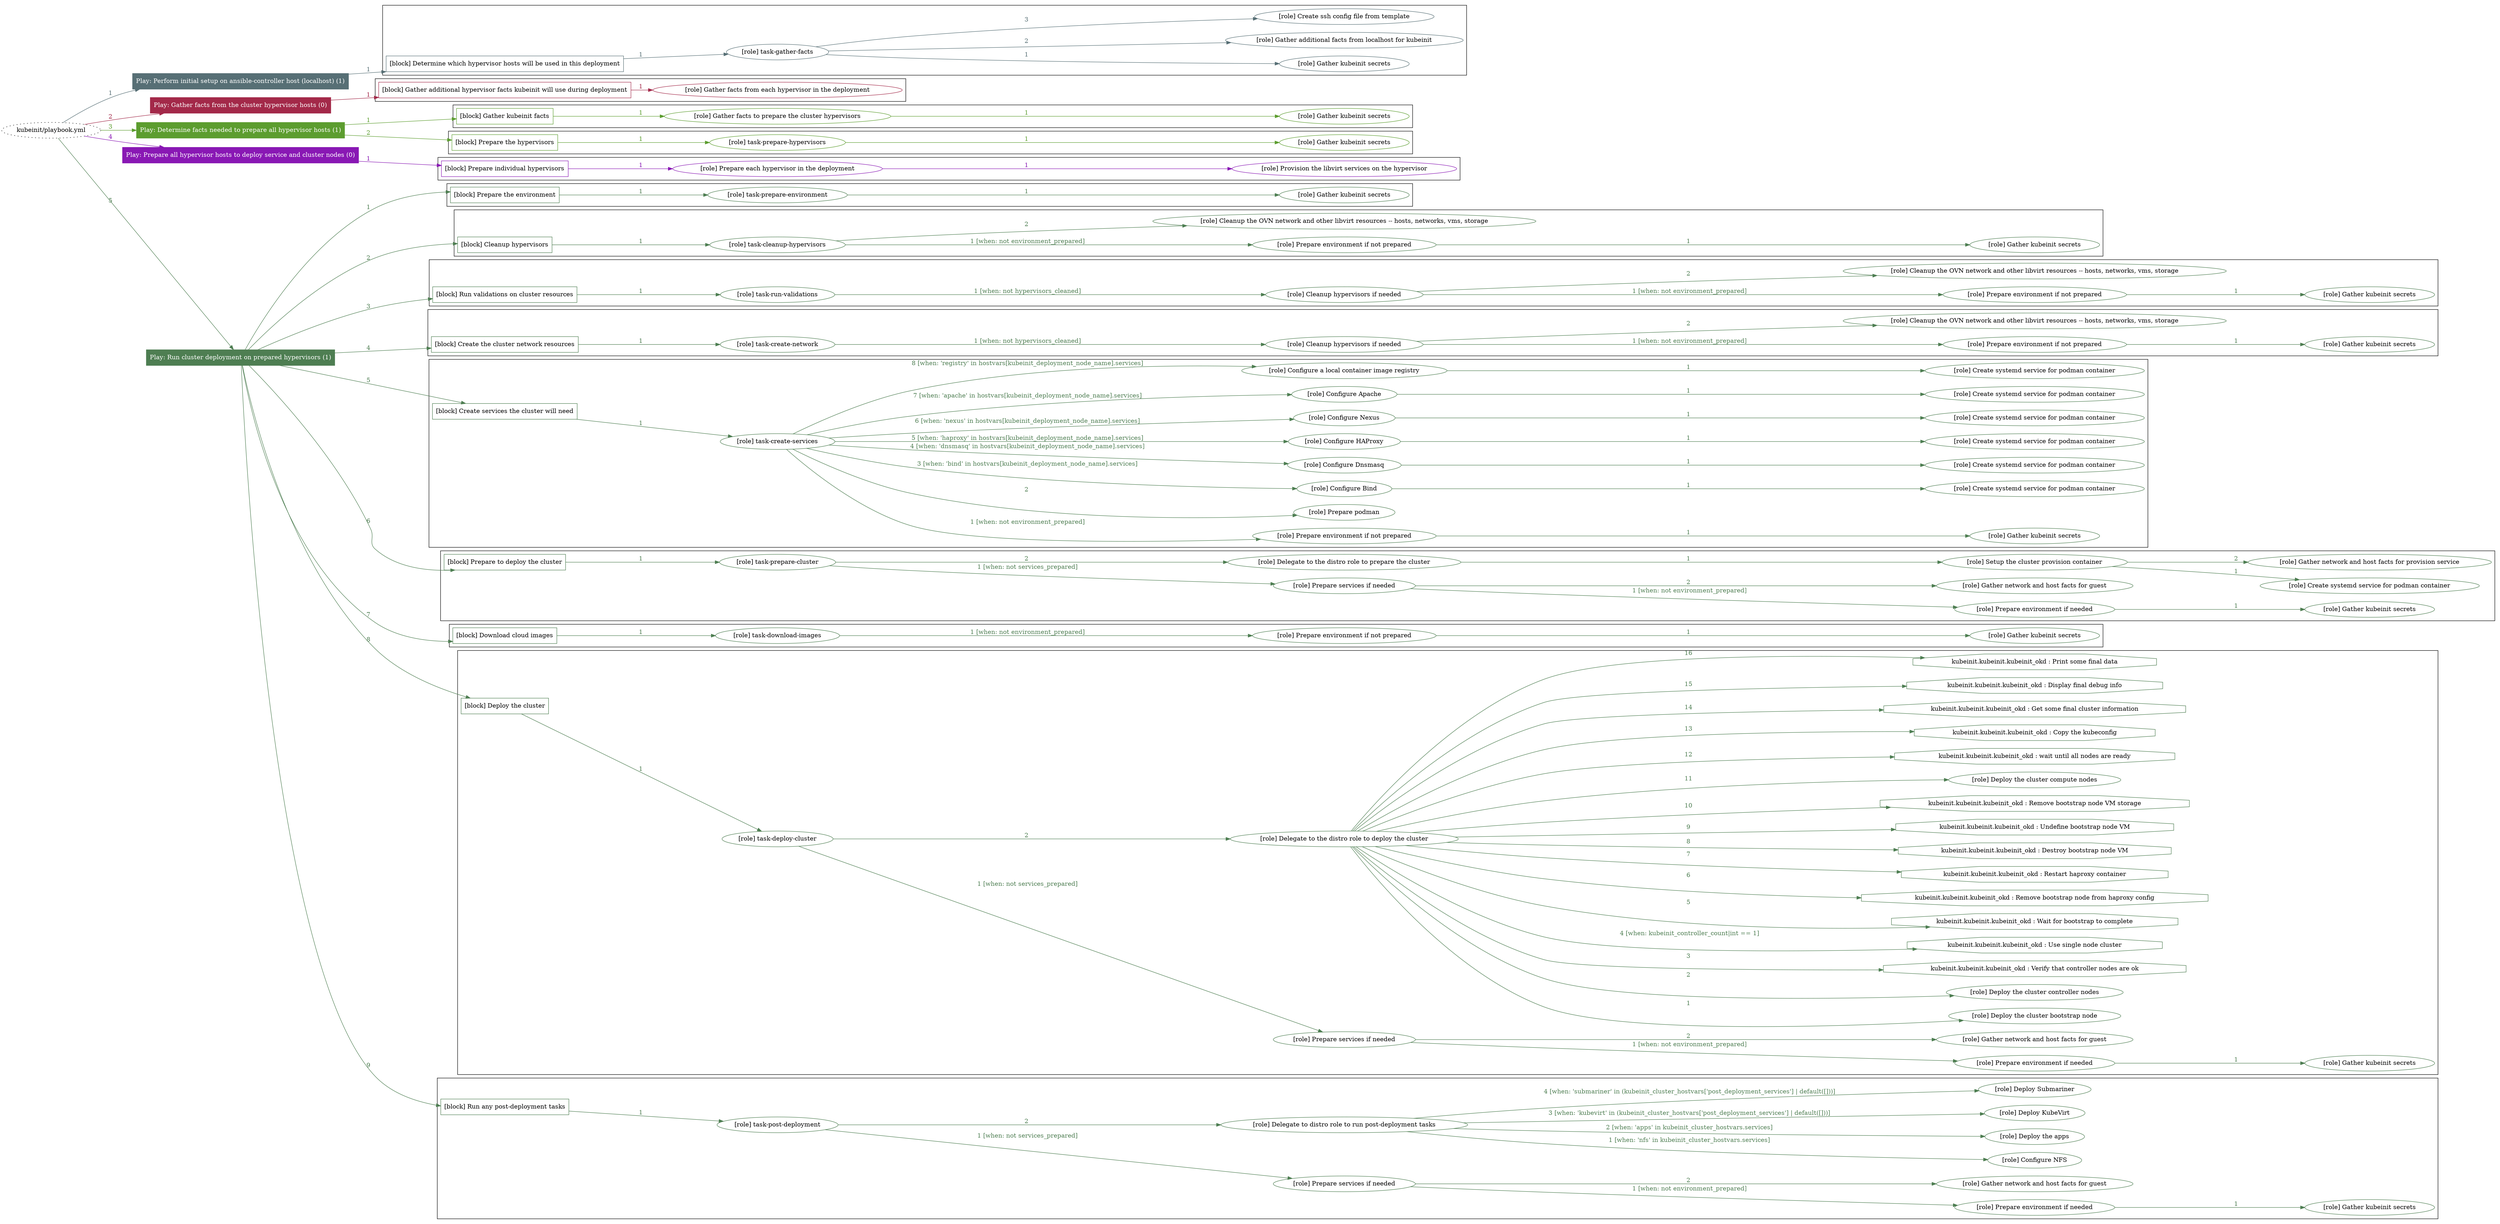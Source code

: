 digraph {
	graph [concentrate=true ordering=in rankdir=LR ratio=fill]
	edge [esep=5 sep=10]
	"kubeinit/playbook.yml" [URL="/home/runner/work/kubeinit/kubeinit/kubeinit/playbook.yml" id=playbook_fcc9c0c5 style=dotted]
	"kubeinit/playbook.yml" -> play_9c5ed7bf [label="1 " color="#576f75" fontcolor="#576f75" id=edge_8a07fcc6 labeltooltip="1 " tooltip="1 "]
	subgraph "Play: Perform initial setup on ansible-controller host (localhost) (1)" {
		play_9c5ed7bf [label="Play: Perform initial setup on ansible-controller host (localhost) (1)" URL="/home/runner/work/kubeinit/kubeinit/kubeinit/playbook.yml" color="#576f75" fontcolor="#ffffff" id=play_9c5ed7bf shape=box style=filled tooltip=localhost]
		play_9c5ed7bf -> block_2deb169d [label=1 color="#576f75" fontcolor="#576f75" id=edge_ed0d2982 labeltooltip=1 tooltip=1]
		subgraph cluster_block_2deb169d {
			block_2deb169d [label="[block] Determine which hypervisor hosts will be used in this deployment" URL="/home/runner/work/kubeinit/kubeinit/kubeinit/playbook.yml" color="#576f75" id=block_2deb169d labeltooltip="Determine which hypervisor hosts will be used in this deployment" shape=box tooltip="Determine which hypervisor hosts will be used in this deployment"]
			block_2deb169d -> role_d2ee5cfc [label="1 " color="#576f75" fontcolor="#576f75" id=edge_f55105b5 labeltooltip="1 " tooltip="1 "]
			subgraph "task-gather-facts" {
				role_d2ee5cfc [label="[role] task-gather-facts" URL="/home/runner/work/kubeinit/kubeinit/kubeinit/playbook.yml" color="#576f75" id=role_d2ee5cfc tooltip="task-gather-facts"]
				role_d2ee5cfc -> role_dd7669f9 [label="1 " color="#576f75" fontcolor="#576f75" id=edge_f7bdaece labeltooltip="1 " tooltip="1 "]
				subgraph "Gather kubeinit secrets" {
					role_dd7669f9 [label="[role] Gather kubeinit secrets" URL="/home/runner/.ansible/collections/ansible_collections/kubeinit/kubeinit/roles/kubeinit_prepare/tasks/build_hypervisors_group.yml" color="#576f75" id=role_dd7669f9 tooltip="Gather kubeinit secrets"]
				}
				role_d2ee5cfc -> role_51bda80c [label="2 " color="#576f75" fontcolor="#576f75" id=edge_b67ad889 labeltooltip="2 " tooltip="2 "]
				subgraph "Gather additional facts from localhost for kubeinit" {
					role_51bda80c [label="[role] Gather additional facts from localhost for kubeinit" URL="/home/runner/.ansible/collections/ansible_collections/kubeinit/kubeinit/roles/kubeinit_prepare/tasks/build_hypervisors_group.yml" color="#576f75" id=role_51bda80c tooltip="Gather additional facts from localhost for kubeinit"]
				}
				role_d2ee5cfc -> role_26a76ad6 [label="3 " color="#576f75" fontcolor="#576f75" id=edge_529a2d0c labeltooltip="3 " tooltip="3 "]
				subgraph "Create ssh config file from template" {
					role_26a76ad6 [label="[role] Create ssh config file from template" URL="/home/runner/.ansible/collections/ansible_collections/kubeinit/kubeinit/roles/kubeinit_prepare/tasks/build_hypervisors_group.yml" color="#576f75" id=role_26a76ad6 tooltip="Create ssh config file from template"]
				}
			}
		}
	}
	"kubeinit/playbook.yml" -> play_eb693534 [label="2 " color="#a32949" fontcolor="#a32949" id=edge_fe6fd94f labeltooltip="2 " tooltip="2 "]
	subgraph "Play: Gather facts from the cluster hypervisor hosts (0)" {
		play_eb693534 [label="Play: Gather facts from the cluster hypervisor hosts (0)" URL="/home/runner/work/kubeinit/kubeinit/kubeinit/playbook.yml" color="#a32949" fontcolor="#ffffff" id=play_eb693534 shape=box style=filled tooltip="Play: Gather facts from the cluster hypervisor hosts (0)"]
		play_eb693534 -> block_22955603 [label=1 color="#a32949" fontcolor="#a32949" id=edge_059607b8 labeltooltip=1 tooltip=1]
		subgraph cluster_block_22955603 {
			block_22955603 [label="[block] Gather additional hypervisor facts kubeinit will use during deployment" URL="/home/runner/work/kubeinit/kubeinit/kubeinit/playbook.yml" color="#a32949" id=block_22955603 labeltooltip="Gather additional hypervisor facts kubeinit will use during deployment" shape=box tooltip="Gather additional hypervisor facts kubeinit will use during deployment"]
			block_22955603 -> role_0933d35e [label="1 " color="#a32949" fontcolor="#a32949" id=edge_0fdab330 labeltooltip="1 " tooltip="1 "]
			subgraph "Gather facts from each hypervisor in the deployment" {
				role_0933d35e [label="[role] Gather facts from each hypervisor in the deployment" URL="/home/runner/work/kubeinit/kubeinit/kubeinit/playbook.yml" color="#a32949" id=role_0933d35e tooltip="Gather facts from each hypervisor in the deployment"]
			}
		}
	}
	"kubeinit/playbook.yml" -> play_5fa3669a [label="3 " color="#5c9d2f" fontcolor="#5c9d2f" id=edge_8b0a8787 labeltooltip="3 " tooltip="3 "]
	subgraph "Play: Determine facts needed to prepare all hypervisor hosts (1)" {
		play_5fa3669a [label="Play: Determine facts needed to prepare all hypervisor hosts (1)" URL="/home/runner/work/kubeinit/kubeinit/kubeinit/playbook.yml" color="#5c9d2f" fontcolor="#ffffff" id=play_5fa3669a shape=box style=filled tooltip=localhost]
		play_5fa3669a -> block_b050a68b [label=1 color="#5c9d2f" fontcolor="#5c9d2f" id=edge_5eac8fd9 labeltooltip=1 tooltip=1]
		subgraph cluster_block_b050a68b {
			block_b050a68b [label="[block] Gather kubeinit facts" URL="/home/runner/work/kubeinit/kubeinit/kubeinit/playbook.yml" color="#5c9d2f" id=block_b050a68b labeltooltip="Gather kubeinit facts" shape=box tooltip="Gather kubeinit facts"]
			block_b050a68b -> role_5b74bd19 [label="1 " color="#5c9d2f" fontcolor="#5c9d2f" id=edge_193bdd61 labeltooltip="1 " tooltip="1 "]
			subgraph "Gather facts to prepare the cluster hypervisors" {
				role_5b74bd19 [label="[role] Gather facts to prepare the cluster hypervisors" URL="/home/runner/work/kubeinit/kubeinit/kubeinit/playbook.yml" color="#5c9d2f" id=role_5b74bd19 tooltip="Gather facts to prepare the cluster hypervisors"]
				role_5b74bd19 -> role_665c3ec5 [label="1 " color="#5c9d2f" fontcolor="#5c9d2f" id=edge_d15d8868 labeltooltip="1 " tooltip="1 "]
				subgraph "Gather kubeinit secrets" {
					role_665c3ec5 [label="[role] Gather kubeinit secrets" URL="/home/runner/.ansible/collections/ansible_collections/kubeinit/kubeinit/roles/kubeinit_prepare/tasks/gather_kubeinit_facts.yml" color="#5c9d2f" id=role_665c3ec5 tooltip="Gather kubeinit secrets"]
				}
			}
		}
		play_5fa3669a -> block_5bec41a6 [label=2 color="#5c9d2f" fontcolor="#5c9d2f" id=edge_cb43530a labeltooltip=2 tooltip=2]
		subgraph cluster_block_5bec41a6 {
			block_5bec41a6 [label="[block] Prepare the hypervisors" URL="/home/runner/work/kubeinit/kubeinit/kubeinit/playbook.yml" color="#5c9d2f" id=block_5bec41a6 labeltooltip="Prepare the hypervisors" shape=box tooltip="Prepare the hypervisors"]
			block_5bec41a6 -> role_f995c223 [label="1 " color="#5c9d2f" fontcolor="#5c9d2f" id=edge_36416649 labeltooltip="1 " tooltip="1 "]
			subgraph "task-prepare-hypervisors" {
				role_f995c223 [label="[role] task-prepare-hypervisors" URL="/home/runner/work/kubeinit/kubeinit/kubeinit/playbook.yml" color="#5c9d2f" id=role_f995c223 tooltip="task-prepare-hypervisors"]
				role_f995c223 -> role_0573629f [label="1 " color="#5c9d2f" fontcolor="#5c9d2f" id=edge_ad737b46 labeltooltip="1 " tooltip="1 "]
				subgraph "Gather kubeinit secrets" {
					role_0573629f [label="[role] Gather kubeinit secrets" URL="/home/runner/.ansible/collections/ansible_collections/kubeinit/kubeinit/roles/kubeinit_prepare/tasks/gather_kubeinit_facts.yml" color="#5c9d2f" id=role_0573629f tooltip="Gather kubeinit secrets"]
				}
			}
		}
	}
	"kubeinit/playbook.yml" -> play_dab29ee3 [label="4 " color="#8918b4" fontcolor="#8918b4" id=edge_0299588d labeltooltip="4 " tooltip="4 "]
	subgraph "Play: Prepare all hypervisor hosts to deploy service and cluster nodes (0)" {
		play_dab29ee3 [label="Play: Prepare all hypervisor hosts to deploy service and cluster nodes (0)" URL="/home/runner/work/kubeinit/kubeinit/kubeinit/playbook.yml" color="#8918b4" fontcolor="#ffffff" id=play_dab29ee3 shape=box style=filled tooltip="Play: Prepare all hypervisor hosts to deploy service and cluster nodes (0)"]
		play_dab29ee3 -> block_03dd59f0 [label=1 color="#8918b4" fontcolor="#8918b4" id=edge_7bee82c8 labeltooltip=1 tooltip=1]
		subgraph cluster_block_03dd59f0 {
			block_03dd59f0 [label="[block] Prepare individual hypervisors" URL="/home/runner/work/kubeinit/kubeinit/kubeinit/playbook.yml" color="#8918b4" id=block_03dd59f0 labeltooltip="Prepare individual hypervisors" shape=box tooltip="Prepare individual hypervisors"]
			block_03dd59f0 -> role_2ba48ebd [label="1 " color="#8918b4" fontcolor="#8918b4" id=edge_c51a1428 labeltooltip="1 " tooltip="1 "]
			subgraph "Prepare each hypervisor in the deployment" {
				role_2ba48ebd [label="[role] Prepare each hypervisor in the deployment" URL="/home/runner/work/kubeinit/kubeinit/kubeinit/playbook.yml" color="#8918b4" id=role_2ba48ebd tooltip="Prepare each hypervisor in the deployment"]
				role_2ba48ebd -> role_6a7df1ec [label="1 " color="#8918b4" fontcolor="#8918b4" id=edge_889ef291 labeltooltip="1 " tooltip="1 "]
				subgraph "Provision the libvirt services on the hypervisor" {
					role_6a7df1ec [label="[role] Provision the libvirt services on the hypervisor" URL="/home/runner/.ansible/collections/ansible_collections/kubeinit/kubeinit/roles/kubeinit_prepare/tasks/prepare_hypervisor.yml" color="#8918b4" id=role_6a7df1ec tooltip="Provision the libvirt services on the hypervisor"]
				}
			}
		}
	}
	"kubeinit/playbook.yml" -> play_2c51dd2b [label="5 " color="#4e7e52" fontcolor="#4e7e52" id=edge_b8568e2a labeltooltip="5 " tooltip="5 "]
	subgraph "Play: Run cluster deployment on prepared hypervisors (1)" {
		play_2c51dd2b [label="Play: Run cluster deployment on prepared hypervisors (1)" URL="/home/runner/work/kubeinit/kubeinit/kubeinit/playbook.yml" color="#4e7e52" fontcolor="#ffffff" id=play_2c51dd2b shape=box style=filled tooltip=localhost]
		play_2c51dd2b -> block_3064a5b6 [label=1 color="#4e7e52" fontcolor="#4e7e52" id=edge_ca009c42 labeltooltip=1 tooltip=1]
		subgraph cluster_block_3064a5b6 {
			block_3064a5b6 [label="[block] Prepare the environment" URL="/home/runner/work/kubeinit/kubeinit/kubeinit/playbook.yml" color="#4e7e52" id=block_3064a5b6 labeltooltip="Prepare the environment" shape=box tooltip="Prepare the environment"]
			block_3064a5b6 -> role_959bfc21 [label="1 " color="#4e7e52" fontcolor="#4e7e52" id=edge_d4682207 labeltooltip="1 " tooltip="1 "]
			subgraph "task-prepare-environment" {
				role_959bfc21 [label="[role] task-prepare-environment" URL="/home/runner/work/kubeinit/kubeinit/kubeinit/playbook.yml" color="#4e7e52" id=role_959bfc21 tooltip="task-prepare-environment"]
				role_959bfc21 -> role_e87df748 [label="1 " color="#4e7e52" fontcolor="#4e7e52" id=edge_04be34e9 labeltooltip="1 " tooltip="1 "]
				subgraph "Gather kubeinit secrets" {
					role_e87df748 [label="[role] Gather kubeinit secrets" URL="/home/runner/.ansible/collections/ansible_collections/kubeinit/kubeinit/roles/kubeinit_prepare/tasks/gather_kubeinit_facts.yml" color="#4e7e52" id=role_e87df748 tooltip="Gather kubeinit secrets"]
				}
			}
		}
		play_2c51dd2b -> block_54b4e59e [label=2 color="#4e7e52" fontcolor="#4e7e52" id=edge_7df683a5 labeltooltip=2 tooltip=2]
		subgraph cluster_block_54b4e59e {
			block_54b4e59e [label="[block] Cleanup hypervisors" URL="/home/runner/work/kubeinit/kubeinit/kubeinit/playbook.yml" color="#4e7e52" id=block_54b4e59e labeltooltip="Cleanup hypervisors" shape=box tooltip="Cleanup hypervisors"]
			block_54b4e59e -> role_2bbd7723 [label="1 " color="#4e7e52" fontcolor="#4e7e52" id=edge_b1da8b8c labeltooltip="1 " tooltip="1 "]
			subgraph "task-cleanup-hypervisors" {
				role_2bbd7723 [label="[role] task-cleanup-hypervisors" URL="/home/runner/work/kubeinit/kubeinit/kubeinit/playbook.yml" color="#4e7e52" id=role_2bbd7723 tooltip="task-cleanup-hypervisors"]
				role_2bbd7723 -> role_c0df9533 [label="1 [when: not environment_prepared]" color="#4e7e52" fontcolor="#4e7e52" id=edge_f684c7d8 labeltooltip="1 [when: not environment_prepared]" tooltip="1 [when: not environment_prepared]"]
				subgraph "Prepare environment if not prepared" {
					role_c0df9533 [label="[role] Prepare environment if not prepared" URL="/home/runner/.ansible/collections/ansible_collections/kubeinit/kubeinit/roles/kubeinit_prepare/tasks/cleanup_hypervisors.yml" color="#4e7e52" id=role_c0df9533 tooltip="Prepare environment if not prepared"]
					role_c0df9533 -> role_b13b222f [label="1 " color="#4e7e52" fontcolor="#4e7e52" id=edge_514bd0cd labeltooltip="1 " tooltip="1 "]
					subgraph "Gather kubeinit secrets" {
						role_b13b222f [label="[role] Gather kubeinit secrets" URL="/home/runner/.ansible/collections/ansible_collections/kubeinit/kubeinit/roles/kubeinit_prepare/tasks/gather_kubeinit_facts.yml" color="#4e7e52" id=role_b13b222f tooltip="Gather kubeinit secrets"]
					}
				}
				role_2bbd7723 -> role_11d29a6a [label="2 " color="#4e7e52" fontcolor="#4e7e52" id=edge_06446994 labeltooltip="2 " tooltip="2 "]
				subgraph "Cleanup the OVN network and other libvirt resources -- hosts, networks, vms, storage" {
					role_11d29a6a [label="[role] Cleanup the OVN network and other libvirt resources -- hosts, networks, vms, storage" URL="/home/runner/.ansible/collections/ansible_collections/kubeinit/kubeinit/roles/kubeinit_prepare/tasks/cleanup_hypervisors.yml" color="#4e7e52" id=role_11d29a6a tooltip="Cleanup the OVN network and other libvirt resources -- hosts, networks, vms, storage"]
				}
			}
		}
		play_2c51dd2b -> block_6d6d952d [label=3 color="#4e7e52" fontcolor="#4e7e52" id=edge_c7a362ff labeltooltip=3 tooltip=3]
		subgraph cluster_block_6d6d952d {
			block_6d6d952d [label="[block] Run validations on cluster resources" URL="/home/runner/work/kubeinit/kubeinit/kubeinit/playbook.yml" color="#4e7e52" id=block_6d6d952d labeltooltip="Run validations on cluster resources" shape=box tooltip="Run validations on cluster resources"]
			block_6d6d952d -> role_aa768e3f [label="1 " color="#4e7e52" fontcolor="#4e7e52" id=edge_331de08e labeltooltip="1 " tooltip="1 "]
			subgraph "task-run-validations" {
				role_aa768e3f [label="[role] task-run-validations" URL="/home/runner/work/kubeinit/kubeinit/kubeinit/playbook.yml" color="#4e7e52" id=role_aa768e3f tooltip="task-run-validations"]
				role_aa768e3f -> role_e41d406c [label="1 [when: not hypervisors_cleaned]" color="#4e7e52" fontcolor="#4e7e52" id=edge_0a28b708 labeltooltip="1 [when: not hypervisors_cleaned]" tooltip="1 [when: not hypervisors_cleaned]"]
				subgraph "Cleanup hypervisors if needed" {
					role_e41d406c [label="[role] Cleanup hypervisors if needed" URL="/home/runner/.ansible/collections/ansible_collections/kubeinit/kubeinit/roles/kubeinit_validations/tasks/main.yml" color="#4e7e52" id=role_e41d406c tooltip="Cleanup hypervisors if needed"]
					role_e41d406c -> role_95c3bf0b [label="1 [when: not environment_prepared]" color="#4e7e52" fontcolor="#4e7e52" id=edge_c268a0de labeltooltip="1 [when: not environment_prepared]" tooltip="1 [when: not environment_prepared]"]
					subgraph "Prepare environment if not prepared" {
						role_95c3bf0b [label="[role] Prepare environment if not prepared" URL="/home/runner/.ansible/collections/ansible_collections/kubeinit/kubeinit/roles/kubeinit_prepare/tasks/cleanup_hypervisors.yml" color="#4e7e52" id=role_95c3bf0b tooltip="Prepare environment if not prepared"]
						role_95c3bf0b -> role_dd9ed5a5 [label="1 " color="#4e7e52" fontcolor="#4e7e52" id=edge_9c510e92 labeltooltip="1 " tooltip="1 "]
						subgraph "Gather kubeinit secrets" {
							role_dd9ed5a5 [label="[role] Gather kubeinit secrets" URL="/home/runner/.ansible/collections/ansible_collections/kubeinit/kubeinit/roles/kubeinit_prepare/tasks/gather_kubeinit_facts.yml" color="#4e7e52" id=role_dd9ed5a5 tooltip="Gather kubeinit secrets"]
						}
					}
					role_e41d406c -> role_abb709b7 [label="2 " color="#4e7e52" fontcolor="#4e7e52" id=edge_6227be3a labeltooltip="2 " tooltip="2 "]
					subgraph "Cleanup the OVN network and other libvirt resources -- hosts, networks, vms, storage" {
						role_abb709b7 [label="[role] Cleanup the OVN network and other libvirt resources -- hosts, networks, vms, storage" URL="/home/runner/.ansible/collections/ansible_collections/kubeinit/kubeinit/roles/kubeinit_prepare/tasks/cleanup_hypervisors.yml" color="#4e7e52" id=role_abb709b7 tooltip="Cleanup the OVN network and other libvirt resources -- hosts, networks, vms, storage"]
					}
				}
			}
		}
		play_2c51dd2b -> block_b385c559 [label=4 color="#4e7e52" fontcolor="#4e7e52" id=edge_bfaeb22c labeltooltip=4 tooltip=4]
		subgraph cluster_block_b385c559 {
			block_b385c559 [label="[block] Create the cluster network resources" URL="/home/runner/work/kubeinit/kubeinit/kubeinit/playbook.yml" color="#4e7e52" id=block_b385c559 labeltooltip="Create the cluster network resources" shape=box tooltip="Create the cluster network resources"]
			block_b385c559 -> role_8c74c70d [label="1 " color="#4e7e52" fontcolor="#4e7e52" id=edge_3be6922e labeltooltip="1 " tooltip="1 "]
			subgraph "task-create-network" {
				role_8c74c70d [label="[role] task-create-network" URL="/home/runner/work/kubeinit/kubeinit/kubeinit/playbook.yml" color="#4e7e52" id=role_8c74c70d tooltip="task-create-network"]
				role_8c74c70d -> role_2d044fde [label="1 [when: not hypervisors_cleaned]" color="#4e7e52" fontcolor="#4e7e52" id=edge_5f8bf1e3 labeltooltip="1 [when: not hypervisors_cleaned]" tooltip="1 [when: not hypervisors_cleaned]"]
				subgraph "Cleanup hypervisors if needed" {
					role_2d044fde [label="[role] Cleanup hypervisors if needed" URL="/home/runner/.ansible/collections/ansible_collections/kubeinit/kubeinit/roles/kubeinit_libvirt/tasks/create_network.yml" color="#4e7e52" id=role_2d044fde tooltip="Cleanup hypervisors if needed"]
					role_2d044fde -> role_92f59b91 [label="1 [when: not environment_prepared]" color="#4e7e52" fontcolor="#4e7e52" id=edge_4f36034e labeltooltip="1 [when: not environment_prepared]" tooltip="1 [when: not environment_prepared]"]
					subgraph "Prepare environment if not prepared" {
						role_92f59b91 [label="[role] Prepare environment if not prepared" URL="/home/runner/.ansible/collections/ansible_collections/kubeinit/kubeinit/roles/kubeinit_prepare/tasks/cleanup_hypervisors.yml" color="#4e7e52" id=role_92f59b91 tooltip="Prepare environment if not prepared"]
						role_92f59b91 -> role_8be544f1 [label="1 " color="#4e7e52" fontcolor="#4e7e52" id=edge_c56a177a labeltooltip="1 " tooltip="1 "]
						subgraph "Gather kubeinit secrets" {
							role_8be544f1 [label="[role] Gather kubeinit secrets" URL="/home/runner/.ansible/collections/ansible_collections/kubeinit/kubeinit/roles/kubeinit_prepare/tasks/gather_kubeinit_facts.yml" color="#4e7e52" id=role_8be544f1 tooltip="Gather kubeinit secrets"]
						}
					}
					role_2d044fde -> role_4ce4e057 [label="2 " color="#4e7e52" fontcolor="#4e7e52" id=edge_6672c6a6 labeltooltip="2 " tooltip="2 "]
					subgraph "Cleanup the OVN network and other libvirt resources -- hosts, networks, vms, storage" {
						role_4ce4e057 [label="[role] Cleanup the OVN network and other libvirt resources -- hosts, networks, vms, storage" URL="/home/runner/.ansible/collections/ansible_collections/kubeinit/kubeinit/roles/kubeinit_prepare/tasks/cleanup_hypervisors.yml" color="#4e7e52" id=role_4ce4e057 tooltip="Cleanup the OVN network and other libvirt resources -- hosts, networks, vms, storage"]
					}
				}
			}
		}
		play_2c51dd2b -> block_c1580e8c [label=5 color="#4e7e52" fontcolor="#4e7e52" id=edge_0e346c26 labeltooltip=5 tooltip=5]
		subgraph cluster_block_c1580e8c {
			block_c1580e8c [label="[block] Create services the cluster will need" URL="/home/runner/work/kubeinit/kubeinit/kubeinit/playbook.yml" color="#4e7e52" id=block_c1580e8c labeltooltip="Create services the cluster will need" shape=box tooltip="Create services the cluster will need"]
			block_c1580e8c -> role_7ee097f7 [label="1 " color="#4e7e52" fontcolor="#4e7e52" id=edge_c21a8170 labeltooltip="1 " tooltip="1 "]
			subgraph "task-create-services" {
				role_7ee097f7 [label="[role] task-create-services" URL="/home/runner/work/kubeinit/kubeinit/kubeinit/playbook.yml" color="#4e7e52" id=role_7ee097f7 tooltip="task-create-services"]
				role_7ee097f7 -> role_45a889c1 [label="1 [when: not environment_prepared]" color="#4e7e52" fontcolor="#4e7e52" id=edge_c4da45a5 labeltooltip="1 [when: not environment_prepared]" tooltip="1 [when: not environment_prepared]"]
				subgraph "Prepare environment if not prepared" {
					role_45a889c1 [label="[role] Prepare environment if not prepared" URL="/home/runner/.ansible/collections/ansible_collections/kubeinit/kubeinit/roles/kubeinit_services/tasks/main.yml" color="#4e7e52" id=role_45a889c1 tooltip="Prepare environment if not prepared"]
					role_45a889c1 -> role_79d66b21 [label="1 " color="#4e7e52" fontcolor="#4e7e52" id=edge_f2bf387c labeltooltip="1 " tooltip="1 "]
					subgraph "Gather kubeinit secrets" {
						role_79d66b21 [label="[role] Gather kubeinit secrets" URL="/home/runner/.ansible/collections/ansible_collections/kubeinit/kubeinit/roles/kubeinit_prepare/tasks/gather_kubeinit_facts.yml" color="#4e7e52" id=role_79d66b21 tooltip="Gather kubeinit secrets"]
					}
				}
				role_7ee097f7 -> role_a5d4eb65 [label="2 " color="#4e7e52" fontcolor="#4e7e52" id=edge_e8a5cd64 labeltooltip="2 " tooltip="2 "]
				subgraph "Prepare podman" {
					role_a5d4eb65 [label="[role] Prepare podman" URL="/home/runner/.ansible/collections/ansible_collections/kubeinit/kubeinit/roles/kubeinit_services/tasks/00_create_service_pod.yml" color="#4e7e52" id=role_a5d4eb65 tooltip="Prepare podman"]
				}
				role_7ee097f7 -> role_64c6d796 [label="3 [when: 'bind' in hostvars[kubeinit_deployment_node_name].services]" color="#4e7e52" fontcolor="#4e7e52" id=edge_ab8cb9b9 labeltooltip="3 [when: 'bind' in hostvars[kubeinit_deployment_node_name].services]" tooltip="3 [when: 'bind' in hostvars[kubeinit_deployment_node_name].services]"]
				subgraph "Configure Bind" {
					role_64c6d796 [label="[role] Configure Bind" URL="/home/runner/.ansible/collections/ansible_collections/kubeinit/kubeinit/roles/kubeinit_services/tasks/start_services_containers.yml" color="#4e7e52" id=role_64c6d796 tooltip="Configure Bind"]
					role_64c6d796 -> role_df511a36 [label="1 " color="#4e7e52" fontcolor="#4e7e52" id=edge_30abb5df labeltooltip="1 " tooltip="1 "]
					subgraph "Create systemd service for podman container" {
						role_df511a36 [label="[role] Create systemd service for podman container" URL="/home/runner/.ansible/collections/ansible_collections/kubeinit/kubeinit/roles/kubeinit_bind/tasks/main.yml" color="#4e7e52" id=role_df511a36 tooltip="Create systemd service for podman container"]
					}
				}
				role_7ee097f7 -> role_0dbafb0c [label="4 [when: 'dnsmasq' in hostvars[kubeinit_deployment_node_name].services]" color="#4e7e52" fontcolor="#4e7e52" id=edge_0b58fe16 labeltooltip="4 [when: 'dnsmasq' in hostvars[kubeinit_deployment_node_name].services]" tooltip="4 [when: 'dnsmasq' in hostvars[kubeinit_deployment_node_name].services]"]
				subgraph "Configure Dnsmasq" {
					role_0dbafb0c [label="[role] Configure Dnsmasq" URL="/home/runner/.ansible/collections/ansible_collections/kubeinit/kubeinit/roles/kubeinit_services/tasks/start_services_containers.yml" color="#4e7e52" id=role_0dbafb0c tooltip="Configure Dnsmasq"]
					role_0dbafb0c -> role_bc78de24 [label="1 " color="#4e7e52" fontcolor="#4e7e52" id=edge_b044d278 labeltooltip="1 " tooltip="1 "]
					subgraph "Create systemd service for podman container" {
						role_bc78de24 [label="[role] Create systemd service for podman container" URL="/home/runner/.ansible/collections/ansible_collections/kubeinit/kubeinit/roles/kubeinit_dnsmasq/tasks/main.yml" color="#4e7e52" id=role_bc78de24 tooltip="Create systemd service for podman container"]
					}
				}
				role_7ee097f7 -> role_dd4a6565 [label="5 [when: 'haproxy' in hostvars[kubeinit_deployment_node_name].services]" color="#4e7e52" fontcolor="#4e7e52" id=edge_39d272b5 labeltooltip="5 [when: 'haproxy' in hostvars[kubeinit_deployment_node_name].services]" tooltip="5 [when: 'haproxy' in hostvars[kubeinit_deployment_node_name].services]"]
				subgraph "Configure HAProxy" {
					role_dd4a6565 [label="[role] Configure HAProxy" URL="/home/runner/.ansible/collections/ansible_collections/kubeinit/kubeinit/roles/kubeinit_services/tasks/start_services_containers.yml" color="#4e7e52" id=role_dd4a6565 tooltip="Configure HAProxy"]
					role_dd4a6565 -> role_32b85fe0 [label="1 " color="#4e7e52" fontcolor="#4e7e52" id=edge_7f8c3db9 labeltooltip="1 " tooltip="1 "]
					subgraph "Create systemd service for podman container" {
						role_32b85fe0 [label="[role] Create systemd service for podman container" URL="/home/runner/.ansible/collections/ansible_collections/kubeinit/kubeinit/roles/kubeinit_haproxy/tasks/main.yml" color="#4e7e52" id=role_32b85fe0 tooltip="Create systemd service for podman container"]
					}
				}
				role_7ee097f7 -> role_f704c3c8 [label="6 [when: 'nexus' in hostvars[kubeinit_deployment_node_name].services]" color="#4e7e52" fontcolor="#4e7e52" id=edge_3e115891 labeltooltip="6 [when: 'nexus' in hostvars[kubeinit_deployment_node_name].services]" tooltip="6 [when: 'nexus' in hostvars[kubeinit_deployment_node_name].services]"]
				subgraph "Configure Nexus" {
					role_f704c3c8 [label="[role] Configure Nexus" URL="/home/runner/.ansible/collections/ansible_collections/kubeinit/kubeinit/roles/kubeinit_services/tasks/start_services_containers.yml" color="#4e7e52" id=role_f704c3c8 tooltip="Configure Nexus"]
					role_f704c3c8 -> role_6fc918ee [label="1 " color="#4e7e52" fontcolor="#4e7e52" id=edge_50809c9a labeltooltip="1 " tooltip="1 "]
					subgraph "Create systemd service for podman container" {
						role_6fc918ee [label="[role] Create systemd service for podman container" URL="/home/runner/.ansible/collections/ansible_collections/kubeinit/kubeinit/roles/kubeinit_nexus/tasks/main.yml" color="#4e7e52" id=role_6fc918ee tooltip="Create systemd service for podman container"]
					}
				}
				role_7ee097f7 -> role_76ba5700 [label="7 [when: 'apache' in hostvars[kubeinit_deployment_node_name].services]" color="#4e7e52" fontcolor="#4e7e52" id=edge_d8e9c177 labeltooltip="7 [when: 'apache' in hostvars[kubeinit_deployment_node_name].services]" tooltip="7 [when: 'apache' in hostvars[kubeinit_deployment_node_name].services]"]
				subgraph "Configure Apache" {
					role_76ba5700 [label="[role] Configure Apache" URL="/home/runner/.ansible/collections/ansible_collections/kubeinit/kubeinit/roles/kubeinit_services/tasks/start_services_containers.yml" color="#4e7e52" id=role_76ba5700 tooltip="Configure Apache"]
					role_76ba5700 -> role_a37abd00 [label="1 " color="#4e7e52" fontcolor="#4e7e52" id=edge_4c3049f4 labeltooltip="1 " tooltip="1 "]
					subgraph "Create systemd service for podman container" {
						role_a37abd00 [label="[role] Create systemd service for podman container" URL="/home/runner/.ansible/collections/ansible_collections/kubeinit/kubeinit/roles/kubeinit_apache/tasks/main.yml" color="#4e7e52" id=role_a37abd00 tooltip="Create systemd service for podman container"]
					}
				}
				role_7ee097f7 -> role_c106e744 [label="8 [when: 'registry' in hostvars[kubeinit_deployment_node_name].services]" color="#4e7e52" fontcolor="#4e7e52" id=edge_bcc542d8 labeltooltip="8 [when: 'registry' in hostvars[kubeinit_deployment_node_name].services]" tooltip="8 [when: 'registry' in hostvars[kubeinit_deployment_node_name].services]"]
				subgraph "Configure a local container image registry" {
					role_c106e744 [label="[role] Configure a local container image registry" URL="/home/runner/.ansible/collections/ansible_collections/kubeinit/kubeinit/roles/kubeinit_services/tasks/start_services_containers.yml" color="#4e7e52" id=role_c106e744 tooltip="Configure a local container image registry"]
					role_c106e744 -> role_1257981e [label="1 " color="#4e7e52" fontcolor="#4e7e52" id=edge_a8a314de labeltooltip="1 " tooltip="1 "]
					subgraph "Create systemd service for podman container" {
						role_1257981e [label="[role] Create systemd service for podman container" URL="/home/runner/.ansible/collections/ansible_collections/kubeinit/kubeinit/roles/kubeinit_registry/tasks/main.yml" color="#4e7e52" id=role_1257981e tooltip="Create systemd service for podman container"]
					}
				}
			}
		}
		play_2c51dd2b -> block_44be3f74 [label=6 color="#4e7e52" fontcolor="#4e7e52" id=edge_c9e85523 labeltooltip=6 tooltip=6]
		subgraph cluster_block_44be3f74 {
			block_44be3f74 [label="[block] Prepare to deploy the cluster" URL="/home/runner/work/kubeinit/kubeinit/kubeinit/playbook.yml" color="#4e7e52" id=block_44be3f74 labeltooltip="Prepare to deploy the cluster" shape=box tooltip="Prepare to deploy the cluster"]
			block_44be3f74 -> role_e38010ca [label="1 " color="#4e7e52" fontcolor="#4e7e52" id=edge_b85c09c1 labeltooltip="1 " tooltip="1 "]
			subgraph "task-prepare-cluster" {
				role_e38010ca [label="[role] task-prepare-cluster" URL="/home/runner/work/kubeinit/kubeinit/kubeinit/playbook.yml" color="#4e7e52" id=role_e38010ca tooltip="task-prepare-cluster"]
				role_e38010ca -> role_fa6267a8 [label="1 [when: not services_prepared]" color="#4e7e52" fontcolor="#4e7e52" id=edge_d61bdd7b labeltooltip="1 [when: not services_prepared]" tooltip="1 [when: not services_prepared]"]
				subgraph "Prepare services if needed" {
					role_fa6267a8 [label="[role] Prepare services if needed" URL="/home/runner/.ansible/collections/ansible_collections/kubeinit/kubeinit/roles/kubeinit_prepare/tasks/prepare_cluster.yml" color="#4e7e52" id=role_fa6267a8 tooltip="Prepare services if needed"]
					role_fa6267a8 -> role_27d00ada [label="1 [when: not environment_prepared]" color="#4e7e52" fontcolor="#4e7e52" id=edge_9300a409 labeltooltip="1 [when: not environment_prepared]" tooltip="1 [when: not environment_prepared]"]
					subgraph "Prepare environment if needed" {
						role_27d00ada [label="[role] Prepare environment if needed" URL="/home/runner/.ansible/collections/ansible_collections/kubeinit/kubeinit/roles/kubeinit_services/tasks/prepare_services.yml" color="#4e7e52" id=role_27d00ada tooltip="Prepare environment if needed"]
						role_27d00ada -> role_d171ad28 [label="1 " color="#4e7e52" fontcolor="#4e7e52" id=edge_977e120d labeltooltip="1 " tooltip="1 "]
						subgraph "Gather kubeinit secrets" {
							role_d171ad28 [label="[role] Gather kubeinit secrets" URL="/home/runner/.ansible/collections/ansible_collections/kubeinit/kubeinit/roles/kubeinit_prepare/tasks/gather_kubeinit_facts.yml" color="#4e7e52" id=role_d171ad28 tooltip="Gather kubeinit secrets"]
						}
					}
					role_fa6267a8 -> role_17f5f6fa [label="2 " color="#4e7e52" fontcolor="#4e7e52" id=edge_a28b2c7e labeltooltip="2 " tooltip="2 "]
					subgraph "Gather network and host facts for guest" {
						role_17f5f6fa [label="[role] Gather network and host facts for guest" URL="/home/runner/.ansible/collections/ansible_collections/kubeinit/kubeinit/roles/kubeinit_services/tasks/prepare_services.yml" color="#4e7e52" id=role_17f5f6fa tooltip="Gather network and host facts for guest"]
					}
				}
				role_e38010ca -> role_d8145053 [label="2 " color="#4e7e52" fontcolor="#4e7e52" id=edge_ba68725e labeltooltip="2 " tooltip="2 "]
				subgraph "Delegate to the distro role to prepare the cluster" {
					role_d8145053 [label="[role] Delegate to the distro role to prepare the cluster" URL="/home/runner/.ansible/collections/ansible_collections/kubeinit/kubeinit/roles/kubeinit_prepare/tasks/prepare_cluster.yml" color="#4e7e52" id=role_d8145053 tooltip="Delegate to the distro role to prepare the cluster"]
					role_d8145053 -> role_3788aed5 [label="1 " color="#4e7e52" fontcolor="#4e7e52" id=edge_57dabc61 labeltooltip="1 " tooltip="1 "]
					subgraph "Setup the cluster provision container" {
						role_3788aed5 [label="[role] Setup the cluster provision container" URL="/home/runner/.ansible/collections/ansible_collections/kubeinit/kubeinit/roles/kubeinit_okd/tasks/prepare_cluster.yml" color="#4e7e52" id=role_3788aed5 tooltip="Setup the cluster provision container"]
						role_3788aed5 -> role_f8d39b05 [label="1 " color="#4e7e52" fontcolor="#4e7e52" id=edge_cc90a52b labeltooltip="1 " tooltip="1 "]
						subgraph "Create systemd service for podman container" {
							role_f8d39b05 [label="[role] Create systemd service for podman container" URL="/home/runner/.ansible/collections/ansible_collections/kubeinit/kubeinit/roles/kubeinit_services/tasks/create_provision_container.yml" color="#4e7e52" id=role_f8d39b05 tooltip="Create systemd service for podman container"]
						}
						role_3788aed5 -> role_13bd8d21 [label="2 " color="#4e7e52" fontcolor="#4e7e52" id=edge_d5a7bacc labeltooltip="2 " tooltip="2 "]
						subgraph "Gather network and host facts for provision service" {
							role_13bd8d21 [label="[role] Gather network and host facts for provision service" URL="/home/runner/.ansible/collections/ansible_collections/kubeinit/kubeinit/roles/kubeinit_services/tasks/create_provision_container.yml" color="#4e7e52" id=role_13bd8d21 tooltip="Gather network and host facts for provision service"]
						}
					}
				}
			}
		}
		play_2c51dd2b -> block_af053b78 [label=7 color="#4e7e52" fontcolor="#4e7e52" id=edge_7a53a9f0 labeltooltip=7 tooltip=7]
		subgraph cluster_block_af053b78 {
			block_af053b78 [label="[block] Download cloud images" URL="/home/runner/work/kubeinit/kubeinit/kubeinit/playbook.yml" color="#4e7e52" id=block_af053b78 labeltooltip="Download cloud images" shape=box tooltip="Download cloud images"]
			block_af053b78 -> role_6e7119ba [label="1 " color="#4e7e52" fontcolor="#4e7e52" id=edge_08af635f labeltooltip="1 " tooltip="1 "]
			subgraph "task-download-images" {
				role_6e7119ba [label="[role] task-download-images" URL="/home/runner/work/kubeinit/kubeinit/kubeinit/playbook.yml" color="#4e7e52" id=role_6e7119ba tooltip="task-download-images"]
				role_6e7119ba -> role_07e5a7cf [label="1 [when: not environment_prepared]" color="#4e7e52" fontcolor="#4e7e52" id=edge_46c445a2 labeltooltip="1 [when: not environment_prepared]" tooltip="1 [when: not environment_prepared]"]
				subgraph "Prepare environment if not prepared" {
					role_07e5a7cf [label="[role] Prepare environment if not prepared" URL="/home/runner/.ansible/collections/ansible_collections/kubeinit/kubeinit/roles/kubeinit_libvirt/tasks/download_cloud_images.yml" color="#4e7e52" id=role_07e5a7cf tooltip="Prepare environment if not prepared"]
					role_07e5a7cf -> role_7631b817 [label="1 " color="#4e7e52" fontcolor="#4e7e52" id=edge_339838cc labeltooltip="1 " tooltip="1 "]
					subgraph "Gather kubeinit secrets" {
						role_7631b817 [label="[role] Gather kubeinit secrets" URL="/home/runner/.ansible/collections/ansible_collections/kubeinit/kubeinit/roles/kubeinit_prepare/tasks/gather_kubeinit_facts.yml" color="#4e7e52" id=role_7631b817 tooltip="Gather kubeinit secrets"]
					}
				}
			}
		}
		play_2c51dd2b -> block_b8b4e74e [label=8 color="#4e7e52" fontcolor="#4e7e52" id=edge_b3c68c40 labeltooltip=8 tooltip=8]
		subgraph cluster_block_b8b4e74e {
			block_b8b4e74e [label="[block] Deploy the cluster" URL="/home/runner/work/kubeinit/kubeinit/kubeinit/playbook.yml" color="#4e7e52" id=block_b8b4e74e labeltooltip="Deploy the cluster" shape=box tooltip="Deploy the cluster"]
			block_b8b4e74e -> role_928a3123 [label="1 " color="#4e7e52" fontcolor="#4e7e52" id=edge_bb72bf59 labeltooltip="1 " tooltip="1 "]
			subgraph "task-deploy-cluster" {
				role_928a3123 [label="[role] task-deploy-cluster" URL="/home/runner/work/kubeinit/kubeinit/kubeinit/playbook.yml" color="#4e7e52" id=role_928a3123 tooltip="task-deploy-cluster"]
				role_928a3123 -> role_df5e065d [label="1 [when: not services_prepared]" color="#4e7e52" fontcolor="#4e7e52" id=edge_7f09a7e7 labeltooltip="1 [when: not services_prepared]" tooltip="1 [when: not services_prepared]"]
				subgraph "Prepare services if needed" {
					role_df5e065d [label="[role] Prepare services if needed" URL="/home/runner/.ansible/collections/ansible_collections/kubeinit/kubeinit/roles/kubeinit_prepare/tasks/deploy_cluster.yml" color="#4e7e52" id=role_df5e065d tooltip="Prepare services if needed"]
					role_df5e065d -> role_8832abe5 [label="1 [when: not environment_prepared]" color="#4e7e52" fontcolor="#4e7e52" id=edge_e685ba06 labeltooltip="1 [when: not environment_prepared]" tooltip="1 [when: not environment_prepared]"]
					subgraph "Prepare environment if needed" {
						role_8832abe5 [label="[role] Prepare environment if needed" URL="/home/runner/.ansible/collections/ansible_collections/kubeinit/kubeinit/roles/kubeinit_services/tasks/prepare_services.yml" color="#4e7e52" id=role_8832abe5 tooltip="Prepare environment if needed"]
						role_8832abe5 -> role_f5c71139 [label="1 " color="#4e7e52" fontcolor="#4e7e52" id=edge_de533f5c labeltooltip="1 " tooltip="1 "]
						subgraph "Gather kubeinit secrets" {
							role_f5c71139 [label="[role] Gather kubeinit secrets" URL="/home/runner/.ansible/collections/ansible_collections/kubeinit/kubeinit/roles/kubeinit_prepare/tasks/gather_kubeinit_facts.yml" color="#4e7e52" id=role_f5c71139 tooltip="Gather kubeinit secrets"]
						}
					}
					role_df5e065d -> role_71f24a31 [label="2 " color="#4e7e52" fontcolor="#4e7e52" id=edge_8b5abe24 labeltooltip="2 " tooltip="2 "]
					subgraph "Gather network and host facts for guest" {
						role_71f24a31 [label="[role] Gather network and host facts for guest" URL="/home/runner/.ansible/collections/ansible_collections/kubeinit/kubeinit/roles/kubeinit_services/tasks/prepare_services.yml" color="#4e7e52" id=role_71f24a31 tooltip="Gather network and host facts for guest"]
					}
				}
				role_928a3123 -> role_b7d1791a [label="2 " color="#4e7e52" fontcolor="#4e7e52" id=edge_894b96a4 labeltooltip="2 " tooltip="2 "]
				subgraph "Delegate to the distro role to deploy the cluster" {
					role_b7d1791a [label="[role] Delegate to the distro role to deploy the cluster" URL="/home/runner/.ansible/collections/ansible_collections/kubeinit/kubeinit/roles/kubeinit_prepare/tasks/deploy_cluster.yml" color="#4e7e52" id=role_b7d1791a tooltip="Delegate to the distro role to deploy the cluster"]
					role_b7d1791a -> role_67150a8d [label="1 " color="#4e7e52" fontcolor="#4e7e52" id=edge_5acdc5e8 labeltooltip="1 " tooltip="1 "]
					subgraph "Deploy the cluster bootstrap node" {
						role_67150a8d [label="[role] Deploy the cluster bootstrap node" URL="/home/runner/.ansible/collections/ansible_collections/kubeinit/kubeinit/roles/kubeinit_okd/tasks/main.yml" color="#4e7e52" id=role_67150a8d tooltip="Deploy the cluster bootstrap node"]
					}
					role_b7d1791a -> role_c713ba63 [label="2 " color="#4e7e52" fontcolor="#4e7e52" id=edge_fc2d721a labeltooltip="2 " tooltip="2 "]
					subgraph "Deploy the cluster controller nodes" {
						role_c713ba63 [label="[role] Deploy the cluster controller nodes" URL="/home/runner/.ansible/collections/ansible_collections/kubeinit/kubeinit/roles/kubeinit_okd/tasks/main.yml" color="#4e7e52" id=role_c713ba63 tooltip="Deploy the cluster controller nodes"]
					}
					task_9601cf18 [label="kubeinit.kubeinit.kubeinit_okd : Verify that controller nodes are ok" URL="/home/runner/.ansible/collections/ansible_collections/kubeinit/kubeinit/roles/kubeinit_okd/tasks/main.yml" color="#4e7e52" id=task_9601cf18 shape=octagon tooltip="kubeinit.kubeinit.kubeinit_okd : Verify that controller nodes are ok"]
					role_b7d1791a -> task_9601cf18 [label="3 " color="#4e7e52" fontcolor="#4e7e52" id=edge_e9227d96 labeltooltip="3 " tooltip="3 "]
					task_436c34a0 [label="kubeinit.kubeinit.kubeinit_okd : Use single node cluster" URL="/home/runner/.ansible/collections/ansible_collections/kubeinit/kubeinit/roles/kubeinit_okd/tasks/main.yml" color="#4e7e52" id=task_436c34a0 shape=octagon tooltip="kubeinit.kubeinit.kubeinit_okd : Use single node cluster"]
					role_b7d1791a -> task_436c34a0 [label="4 [when: kubeinit_controller_count|int == 1]" color="#4e7e52" fontcolor="#4e7e52" id=edge_245ce8f1 labeltooltip="4 [when: kubeinit_controller_count|int == 1]" tooltip="4 [when: kubeinit_controller_count|int == 1]"]
					task_80c72ba1 [label="kubeinit.kubeinit.kubeinit_okd : Wait for bootstrap to complete" URL="/home/runner/.ansible/collections/ansible_collections/kubeinit/kubeinit/roles/kubeinit_okd/tasks/main.yml" color="#4e7e52" id=task_80c72ba1 shape=octagon tooltip="kubeinit.kubeinit.kubeinit_okd : Wait for bootstrap to complete"]
					role_b7d1791a -> task_80c72ba1 [label="5 " color="#4e7e52" fontcolor="#4e7e52" id=edge_4d6e5b7a labeltooltip="5 " tooltip="5 "]
					task_84ceefbc [label="kubeinit.kubeinit.kubeinit_okd : Remove bootstrap node from haproxy config" URL="/home/runner/.ansible/collections/ansible_collections/kubeinit/kubeinit/roles/kubeinit_okd/tasks/main.yml" color="#4e7e52" id=task_84ceefbc shape=octagon tooltip="kubeinit.kubeinit.kubeinit_okd : Remove bootstrap node from haproxy config"]
					role_b7d1791a -> task_84ceefbc [label="6 " color="#4e7e52" fontcolor="#4e7e52" id=edge_814c5a0a labeltooltip="6 " tooltip="6 "]
					task_4abf5052 [label="kubeinit.kubeinit.kubeinit_okd : Restart haproxy container" URL="/home/runner/.ansible/collections/ansible_collections/kubeinit/kubeinit/roles/kubeinit_okd/tasks/main.yml" color="#4e7e52" id=task_4abf5052 shape=octagon tooltip="kubeinit.kubeinit.kubeinit_okd : Restart haproxy container"]
					role_b7d1791a -> task_4abf5052 [label="7 " color="#4e7e52" fontcolor="#4e7e52" id=edge_55f01f07 labeltooltip="7 " tooltip="7 "]
					task_f862b4f5 [label="kubeinit.kubeinit.kubeinit_okd : Destroy bootstrap node VM" URL="/home/runner/.ansible/collections/ansible_collections/kubeinit/kubeinit/roles/kubeinit_okd/tasks/main.yml" color="#4e7e52" id=task_f862b4f5 shape=octagon tooltip="kubeinit.kubeinit.kubeinit_okd : Destroy bootstrap node VM"]
					role_b7d1791a -> task_f862b4f5 [label="8 " color="#4e7e52" fontcolor="#4e7e52" id=edge_fe9fc020 labeltooltip="8 " tooltip="8 "]
					task_8335fdd3 [label="kubeinit.kubeinit.kubeinit_okd : Undefine bootstrap node VM" URL="/home/runner/.ansible/collections/ansible_collections/kubeinit/kubeinit/roles/kubeinit_okd/tasks/main.yml" color="#4e7e52" id=task_8335fdd3 shape=octagon tooltip="kubeinit.kubeinit.kubeinit_okd : Undefine bootstrap node VM"]
					role_b7d1791a -> task_8335fdd3 [label="9 " color="#4e7e52" fontcolor="#4e7e52" id=edge_f786c475 labeltooltip="9 " tooltip="9 "]
					task_4b8f74c8 [label="kubeinit.kubeinit.kubeinit_okd : Remove bootstrap node VM storage" URL="/home/runner/.ansible/collections/ansible_collections/kubeinit/kubeinit/roles/kubeinit_okd/tasks/main.yml" color="#4e7e52" id=task_4b8f74c8 shape=octagon tooltip="kubeinit.kubeinit.kubeinit_okd : Remove bootstrap node VM storage"]
					role_b7d1791a -> task_4b8f74c8 [label="10 " color="#4e7e52" fontcolor="#4e7e52" id=edge_439e9711 labeltooltip="10 " tooltip="10 "]
					role_b7d1791a -> role_8bc6dbef [label="11 " color="#4e7e52" fontcolor="#4e7e52" id=edge_61eaf354 labeltooltip="11 " tooltip="11 "]
					subgraph "Deploy the cluster compute nodes" {
						role_8bc6dbef [label="[role] Deploy the cluster compute nodes" URL="/home/runner/.ansible/collections/ansible_collections/kubeinit/kubeinit/roles/kubeinit_okd/tasks/main.yml" color="#4e7e52" id=role_8bc6dbef tooltip="Deploy the cluster compute nodes"]
					}
					task_a054fdd3 [label="kubeinit.kubeinit.kubeinit_okd : wait until all nodes are ready" URL="/home/runner/.ansible/collections/ansible_collections/kubeinit/kubeinit/roles/kubeinit_okd/tasks/main.yml" color="#4e7e52" id=task_a054fdd3 shape=octagon tooltip="kubeinit.kubeinit.kubeinit_okd : wait until all nodes are ready"]
					role_b7d1791a -> task_a054fdd3 [label="12 " color="#4e7e52" fontcolor="#4e7e52" id=edge_f8221a46 labeltooltip="12 " tooltip="12 "]
					task_274bfbc8 [label="kubeinit.kubeinit.kubeinit_okd : Copy the kubeconfig" URL="/home/runner/.ansible/collections/ansible_collections/kubeinit/kubeinit/roles/kubeinit_okd/tasks/main.yml" color="#4e7e52" id=task_274bfbc8 shape=octagon tooltip="kubeinit.kubeinit.kubeinit_okd : Copy the kubeconfig"]
					role_b7d1791a -> task_274bfbc8 [label="13 " color="#4e7e52" fontcolor="#4e7e52" id=edge_14e44216 labeltooltip="13 " tooltip="13 "]
					task_49ee9f2d [label="kubeinit.kubeinit.kubeinit_okd : Get some final cluster information" URL="/home/runner/.ansible/collections/ansible_collections/kubeinit/kubeinit/roles/kubeinit_okd/tasks/main.yml" color="#4e7e52" id=task_49ee9f2d shape=octagon tooltip="kubeinit.kubeinit.kubeinit_okd : Get some final cluster information"]
					role_b7d1791a -> task_49ee9f2d [label="14 " color="#4e7e52" fontcolor="#4e7e52" id=edge_dabf56b5 labeltooltip="14 " tooltip="14 "]
					task_2a093569 [label="kubeinit.kubeinit.kubeinit_okd : Display final debug info" URL="/home/runner/.ansible/collections/ansible_collections/kubeinit/kubeinit/roles/kubeinit_okd/tasks/main.yml" color="#4e7e52" id=task_2a093569 shape=octagon tooltip="kubeinit.kubeinit.kubeinit_okd : Display final debug info"]
					role_b7d1791a -> task_2a093569 [label="15 " color="#4e7e52" fontcolor="#4e7e52" id=edge_60cad6d6 labeltooltip="15 " tooltip="15 "]
					task_fd22b5f3 [label="kubeinit.kubeinit.kubeinit_okd : Print some final data" URL="/home/runner/.ansible/collections/ansible_collections/kubeinit/kubeinit/roles/kubeinit_okd/tasks/main.yml" color="#4e7e52" id=task_fd22b5f3 shape=octagon tooltip="kubeinit.kubeinit.kubeinit_okd : Print some final data"]
					role_b7d1791a -> task_fd22b5f3 [label="16 " color="#4e7e52" fontcolor="#4e7e52" id=edge_08b9a75d labeltooltip="16 " tooltip="16 "]
				}
			}
		}
		play_2c51dd2b -> block_851adc43 [label=9 color="#4e7e52" fontcolor="#4e7e52" id=edge_b57eb555 labeltooltip=9 tooltip=9]
		subgraph cluster_block_851adc43 {
			block_851adc43 [label="[block] Run any post-deployment tasks" URL="/home/runner/work/kubeinit/kubeinit/kubeinit/playbook.yml" color="#4e7e52" id=block_851adc43 labeltooltip="Run any post-deployment tasks" shape=box tooltip="Run any post-deployment tasks"]
			block_851adc43 -> role_bf1fa30f [label="1 " color="#4e7e52" fontcolor="#4e7e52" id=edge_a03e070a labeltooltip="1 " tooltip="1 "]
			subgraph "task-post-deployment" {
				role_bf1fa30f [label="[role] task-post-deployment" URL="/home/runner/work/kubeinit/kubeinit/kubeinit/playbook.yml" color="#4e7e52" id=role_bf1fa30f tooltip="task-post-deployment"]
				role_bf1fa30f -> role_5b3c9ec2 [label="1 [when: not services_prepared]" color="#4e7e52" fontcolor="#4e7e52" id=edge_72632ac4 labeltooltip="1 [when: not services_prepared]" tooltip="1 [when: not services_prepared]"]
				subgraph "Prepare services if needed" {
					role_5b3c9ec2 [label="[role] Prepare services if needed" URL="/home/runner/.ansible/collections/ansible_collections/kubeinit/kubeinit/roles/kubeinit_prepare/tasks/post_deployment.yml" color="#4e7e52" id=role_5b3c9ec2 tooltip="Prepare services if needed"]
					role_5b3c9ec2 -> role_abc71d44 [label="1 [when: not environment_prepared]" color="#4e7e52" fontcolor="#4e7e52" id=edge_f4574da7 labeltooltip="1 [when: not environment_prepared]" tooltip="1 [when: not environment_prepared]"]
					subgraph "Prepare environment if needed" {
						role_abc71d44 [label="[role] Prepare environment if needed" URL="/home/runner/.ansible/collections/ansible_collections/kubeinit/kubeinit/roles/kubeinit_services/tasks/prepare_services.yml" color="#4e7e52" id=role_abc71d44 tooltip="Prepare environment if needed"]
						role_abc71d44 -> role_eb7a11cb [label="1 " color="#4e7e52" fontcolor="#4e7e52" id=edge_ab665c49 labeltooltip="1 " tooltip="1 "]
						subgraph "Gather kubeinit secrets" {
							role_eb7a11cb [label="[role] Gather kubeinit secrets" URL="/home/runner/.ansible/collections/ansible_collections/kubeinit/kubeinit/roles/kubeinit_prepare/tasks/gather_kubeinit_facts.yml" color="#4e7e52" id=role_eb7a11cb tooltip="Gather kubeinit secrets"]
						}
					}
					role_5b3c9ec2 -> role_a135e76d [label="2 " color="#4e7e52" fontcolor="#4e7e52" id=edge_5440bcb4 labeltooltip="2 " tooltip="2 "]
					subgraph "Gather network and host facts for guest" {
						role_a135e76d [label="[role] Gather network and host facts for guest" URL="/home/runner/.ansible/collections/ansible_collections/kubeinit/kubeinit/roles/kubeinit_services/tasks/prepare_services.yml" color="#4e7e52" id=role_a135e76d tooltip="Gather network and host facts for guest"]
					}
				}
				role_bf1fa30f -> role_b946c812 [label="2 " color="#4e7e52" fontcolor="#4e7e52" id=edge_ecbe6b52 labeltooltip="2 " tooltip="2 "]
				subgraph "Delegate to distro role to run post-deployment tasks" {
					role_b946c812 [label="[role] Delegate to distro role to run post-deployment tasks" URL="/home/runner/.ansible/collections/ansible_collections/kubeinit/kubeinit/roles/kubeinit_prepare/tasks/post_deployment.yml" color="#4e7e52" id=role_b946c812 tooltip="Delegate to distro role to run post-deployment tasks"]
					role_b946c812 -> role_8c793adf [label="1 [when: 'nfs' in kubeinit_cluster_hostvars.services]" color="#4e7e52" fontcolor="#4e7e52" id=edge_74c0b523 labeltooltip="1 [when: 'nfs' in kubeinit_cluster_hostvars.services]" tooltip="1 [when: 'nfs' in kubeinit_cluster_hostvars.services]"]
					subgraph "Configure NFS" {
						role_8c793adf [label="[role] Configure NFS" URL="/home/runner/.ansible/collections/ansible_collections/kubeinit/kubeinit/roles/kubeinit_okd/tasks/post_deployment_tasks.yml" color="#4e7e52" id=role_8c793adf tooltip="Configure NFS"]
					}
					role_b946c812 -> role_11ffefaf [label="2 [when: 'apps' in kubeinit_cluster_hostvars.services]" color="#4e7e52" fontcolor="#4e7e52" id=edge_79a64861 labeltooltip="2 [when: 'apps' in kubeinit_cluster_hostvars.services]" tooltip="2 [when: 'apps' in kubeinit_cluster_hostvars.services]"]
					subgraph "Deploy the apps" {
						role_11ffefaf [label="[role] Deploy the apps" URL="/home/runner/.ansible/collections/ansible_collections/kubeinit/kubeinit/roles/kubeinit_okd/tasks/post_deployment_tasks.yml" color="#4e7e52" id=role_11ffefaf tooltip="Deploy the apps"]
					}
					role_b946c812 -> role_c91cc4c2 [label="3 [when: 'kubevirt' in (kubeinit_cluster_hostvars['post_deployment_services'] | default([]))]" color="#4e7e52" fontcolor="#4e7e52" id=edge_55d8b5cc labeltooltip="3 [when: 'kubevirt' in (kubeinit_cluster_hostvars['post_deployment_services'] | default([]))]" tooltip="3 [when: 'kubevirt' in (kubeinit_cluster_hostvars['post_deployment_services'] | default([]))]"]
					subgraph "Deploy KubeVirt" {
						role_c91cc4c2 [label="[role] Deploy KubeVirt" URL="/home/runner/.ansible/collections/ansible_collections/kubeinit/kubeinit/roles/kubeinit_okd/tasks/post_deployment_tasks.yml" color="#4e7e52" id=role_c91cc4c2 tooltip="Deploy KubeVirt"]
					}
					role_b946c812 -> role_f92e42a8 [label="4 [when: 'submariner' in (kubeinit_cluster_hostvars['post_deployment_services'] | default([]))]" color="#4e7e52" fontcolor="#4e7e52" id=edge_6c0baa48 labeltooltip="4 [when: 'submariner' in (kubeinit_cluster_hostvars['post_deployment_services'] | default([]))]" tooltip="4 [when: 'submariner' in (kubeinit_cluster_hostvars['post_deployment_services'] | default([]))]"]
					subgraph "Deploy Submariner" {
						role_f92e42a8 [label="[role] Deploy Submariner" URL="/home/runner/.ansible/collections/ansible_collections/kubeinit/kubeinit/roles/kubeinit_okd/tasks/post_deployment_tasks.yml" color="#4e7e52" id=role_f92e42a8 tooltip="Deploy Submariner"]
					}
				}
			}
		}
	}
}
